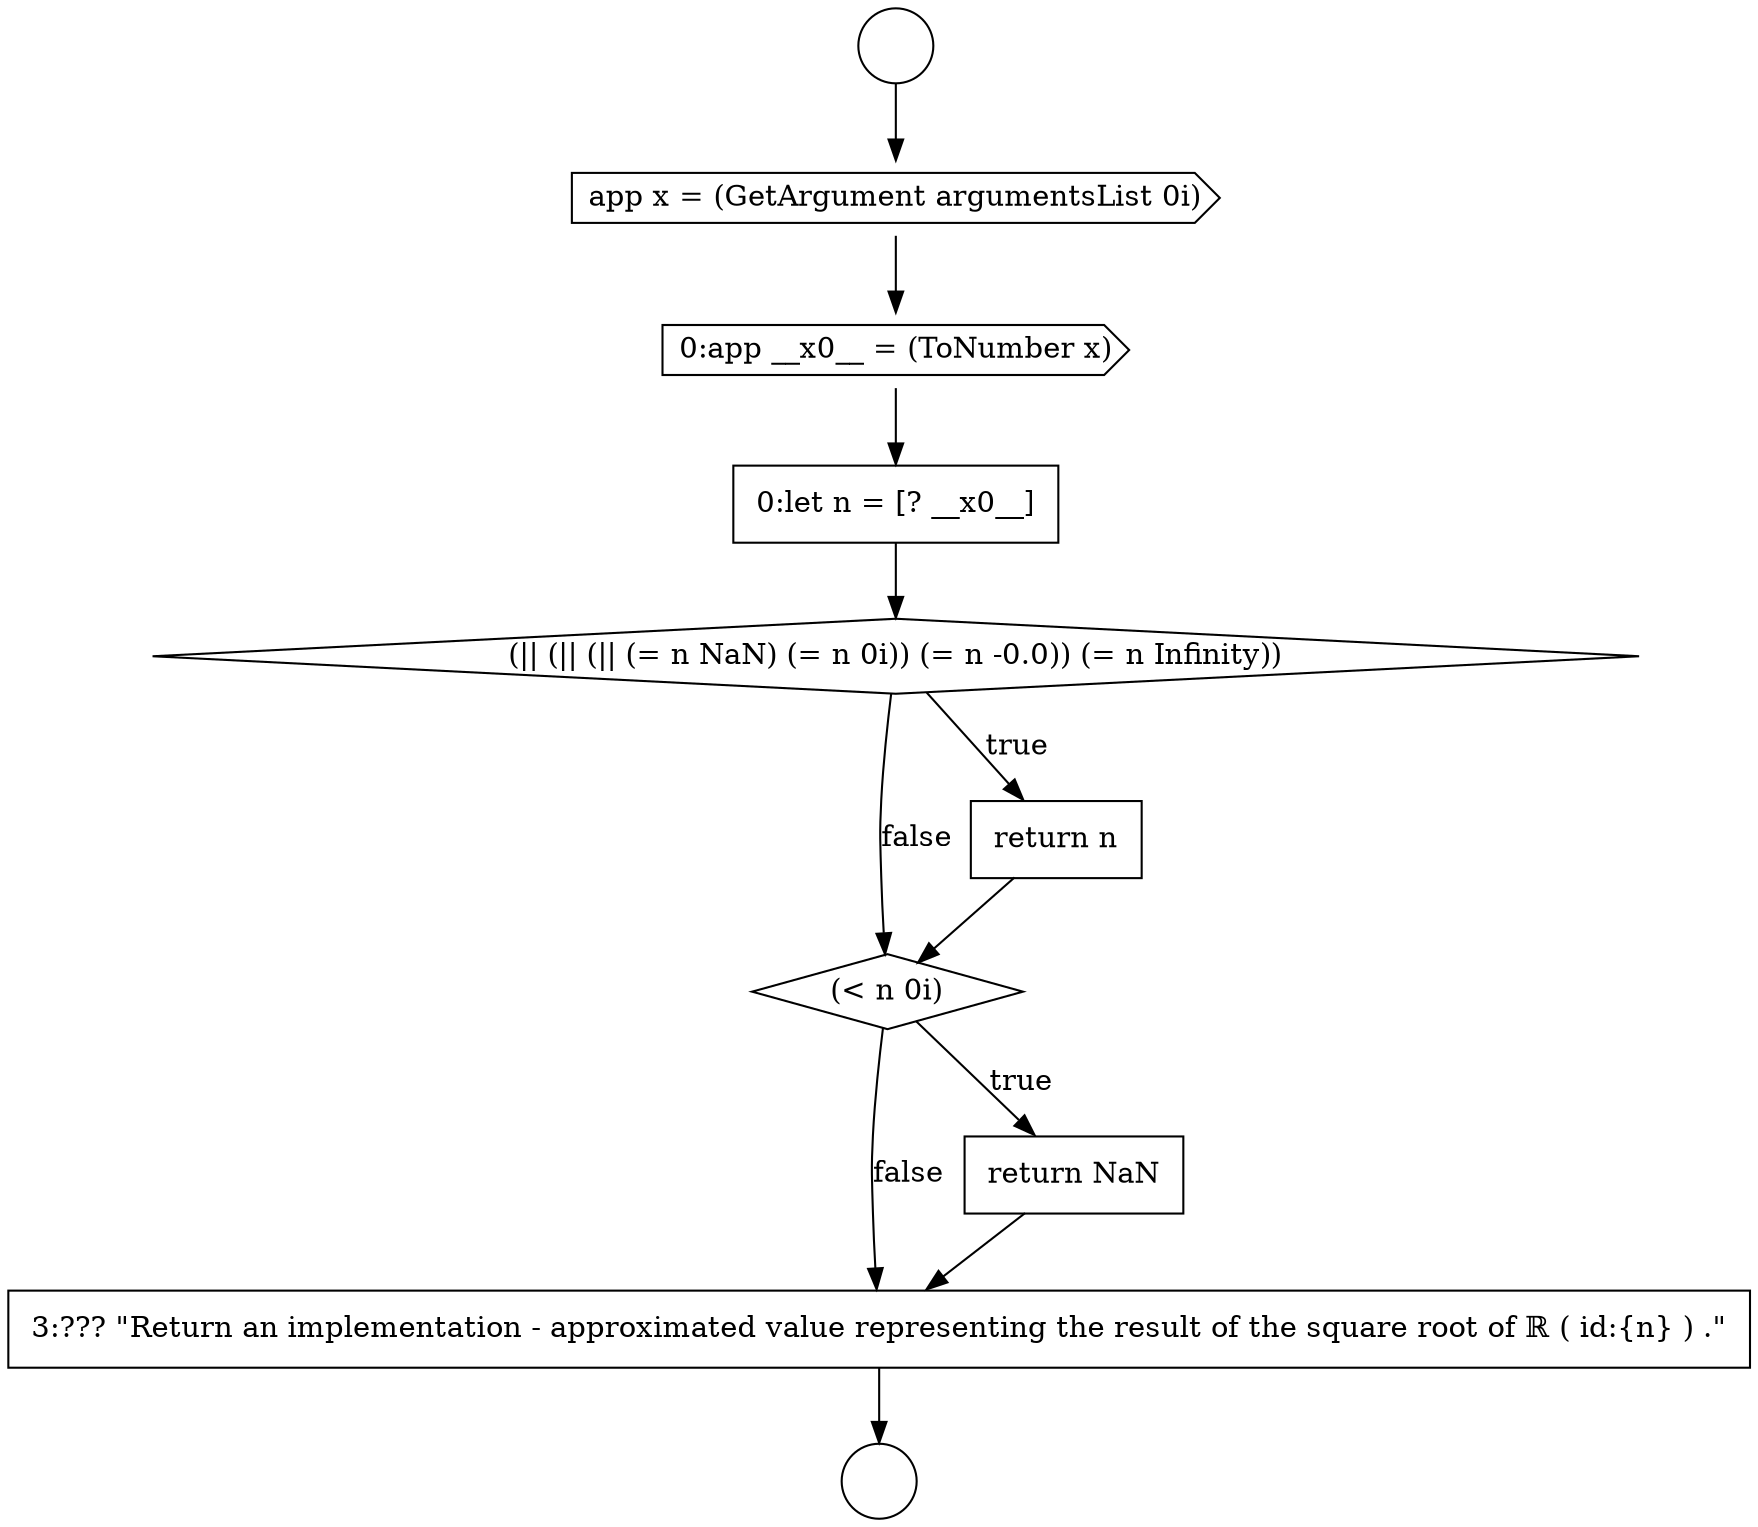 digraph {
  node13351 [shape=cds, label=<<font color="black">app x = (GetArgument argumentsList 0i)</font>> color="black" fillcolor="white" style=filled]
  node13350 [shape=circle label=" " color="black" fillcolor="white" style=filled]
  node13356 [shape=diamond, label=<<font color="black">(&lt; n 0i)</font>> color="black" fillcolor="white" style=filled]
  node13352 [shape=cds, label=<<font color="black">0:app __x0__ = (ToNumber x)</font>> color="black" fillcolor="white" style=filled]
  node13355 [shape=none, margin=0, label=<<font color="black">
    <table border="0" cellborder="1" cellspacing="0" cellpadding="10">
      <tr><td align="left">return n</td></tr>
    </table>
  </font>> color="black" fillcolor="white" style=filled]
  node13358 [shape=none, margin=0, label=<<font color="black">
    <table border="0" cellborder="1" cellspacing="0" cellpadding="10">
      <tr><td align="left">3:??? &quot;Return an implementation - approximated value representing the result of the square root of ℝ ( id:{n} ) .&quot;</td></tr>
    </table>
  </font>> color="black" fillcolor="white" style=filled]
  node13354 [shape=diamond, label=<<font color="black">(|| (|| (|| (= n NaN) (= n 0i)) (= n -0.0)) (= n Infinity))</font>> color="black" fillcolor="white" style=filled]
  node13357 [shape=none, margin=0, label=<<font color="black">
    <table border="0" cellborder="1" cellspacing="0" cellpadding="10">
      <tr><td align="left">return NaN</td></tr>
    </table>
  </font>> color="black" fillcolor="white" style=filled]
  node13349 [shape=circle label=" " color="black" fillcolor="white" style=filled]
  node13353 [shape=none, margin=0, label=<<font color="black">
    <table border="0" cellborder="1" cellspacing="0" cellpadding="10">
      <tr><td align="left">0:let n = [? __x0__]</td></tr>
    </table>
  </font>> color="black" fillcolor="white" style=filled]
  node13353 -> node13354 [ color="black"]
  node13356 -> node13357 [label=<<font color="black">true</font>> color="black"]
  node13356 -> node13358 [label=<<font color="black">false</font>> color="black"]
  node13357 -> node13358 [ color="black"]
  node13352 -> node13353 [ color="black"]
  node13355 -> node13356 [ color="black"]
  node13349 -> node13351 [ color="black"]
  node13351 -> node13352 [ color="black"]
  node13358 -> node13350 [ color="black"]
  node13354 -> node13355 [label=<<font color="black">true</font>> color="black"]
  node13354 -> node13356 [label=<<font color="black">false</font>> color="black"]
}
